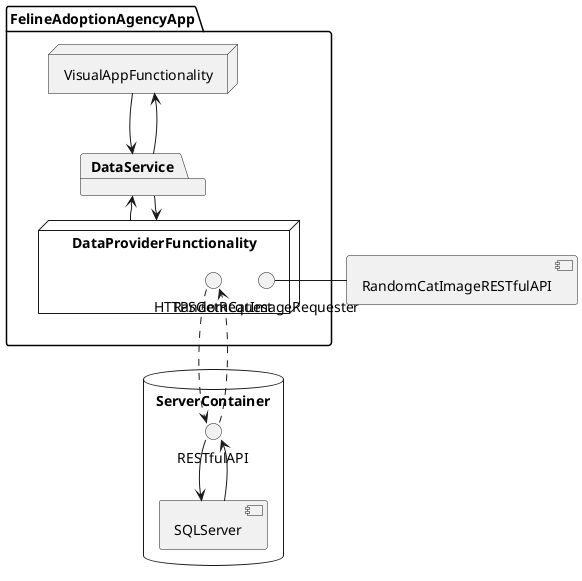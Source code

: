 @startuml ComponentDiagram

database ServerContainer {
    RESTfulAPI --> [SQLServer]
    [SQLServer] --> RESTfulAPI
}

[RandomCatImageRESTfulAPI]
package FelineAdoptionAgencyApp {
    node VisualAppFunctionality {
    }
    node DataProviderFunctionality {
       HTTPSGetRequest ..> RESTfulAPI
       RESTfulAPI ..> HTTPSGetRequest
       RandomCatImageRequester - [RandomCatImageRESTfulAPI]
    }
    package DataService {

    }
}


VisualAppFunctionality --> DataService
DataService --> DataProviderFunctionality
DataProviderFunctionality --> DataService
DataService --> VisualAppFunctionality

@enduml